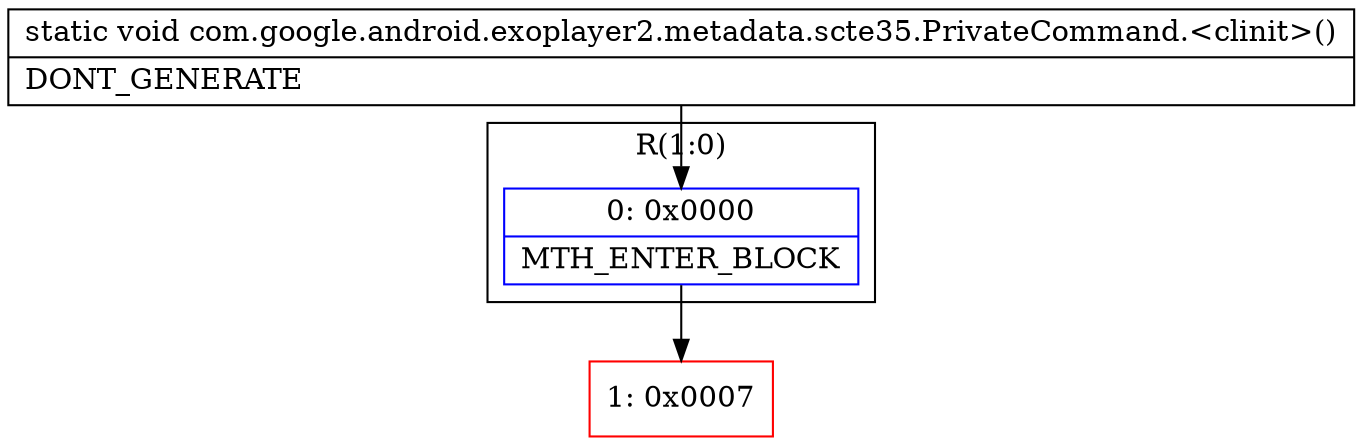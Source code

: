 digraph "CFG forcom.google.android.exoplayer2.metadata.scte35.PrivateCommand.\<clinit\>()V" {
subgraph cluster_Region_864920432 {
label = "R(1:0)";
node [shape=record,color=blue];
Node_0 [shape=record,label="{0\:\ 0x0000|MTH_ENTER_BLOCK\l}"];
}
Node_1 [shape=record,color=red,label="{1\:\ 0x0007}"];
MethodNode[shape=record,label="{static void com.google.android.exoplayer2.metadata.scte35.PrivateCommand.\<clinit\>()  | DONT_GENERATE\l}"];
MethodNode -> Node_0;
Node_0 -> Node_1;
}

